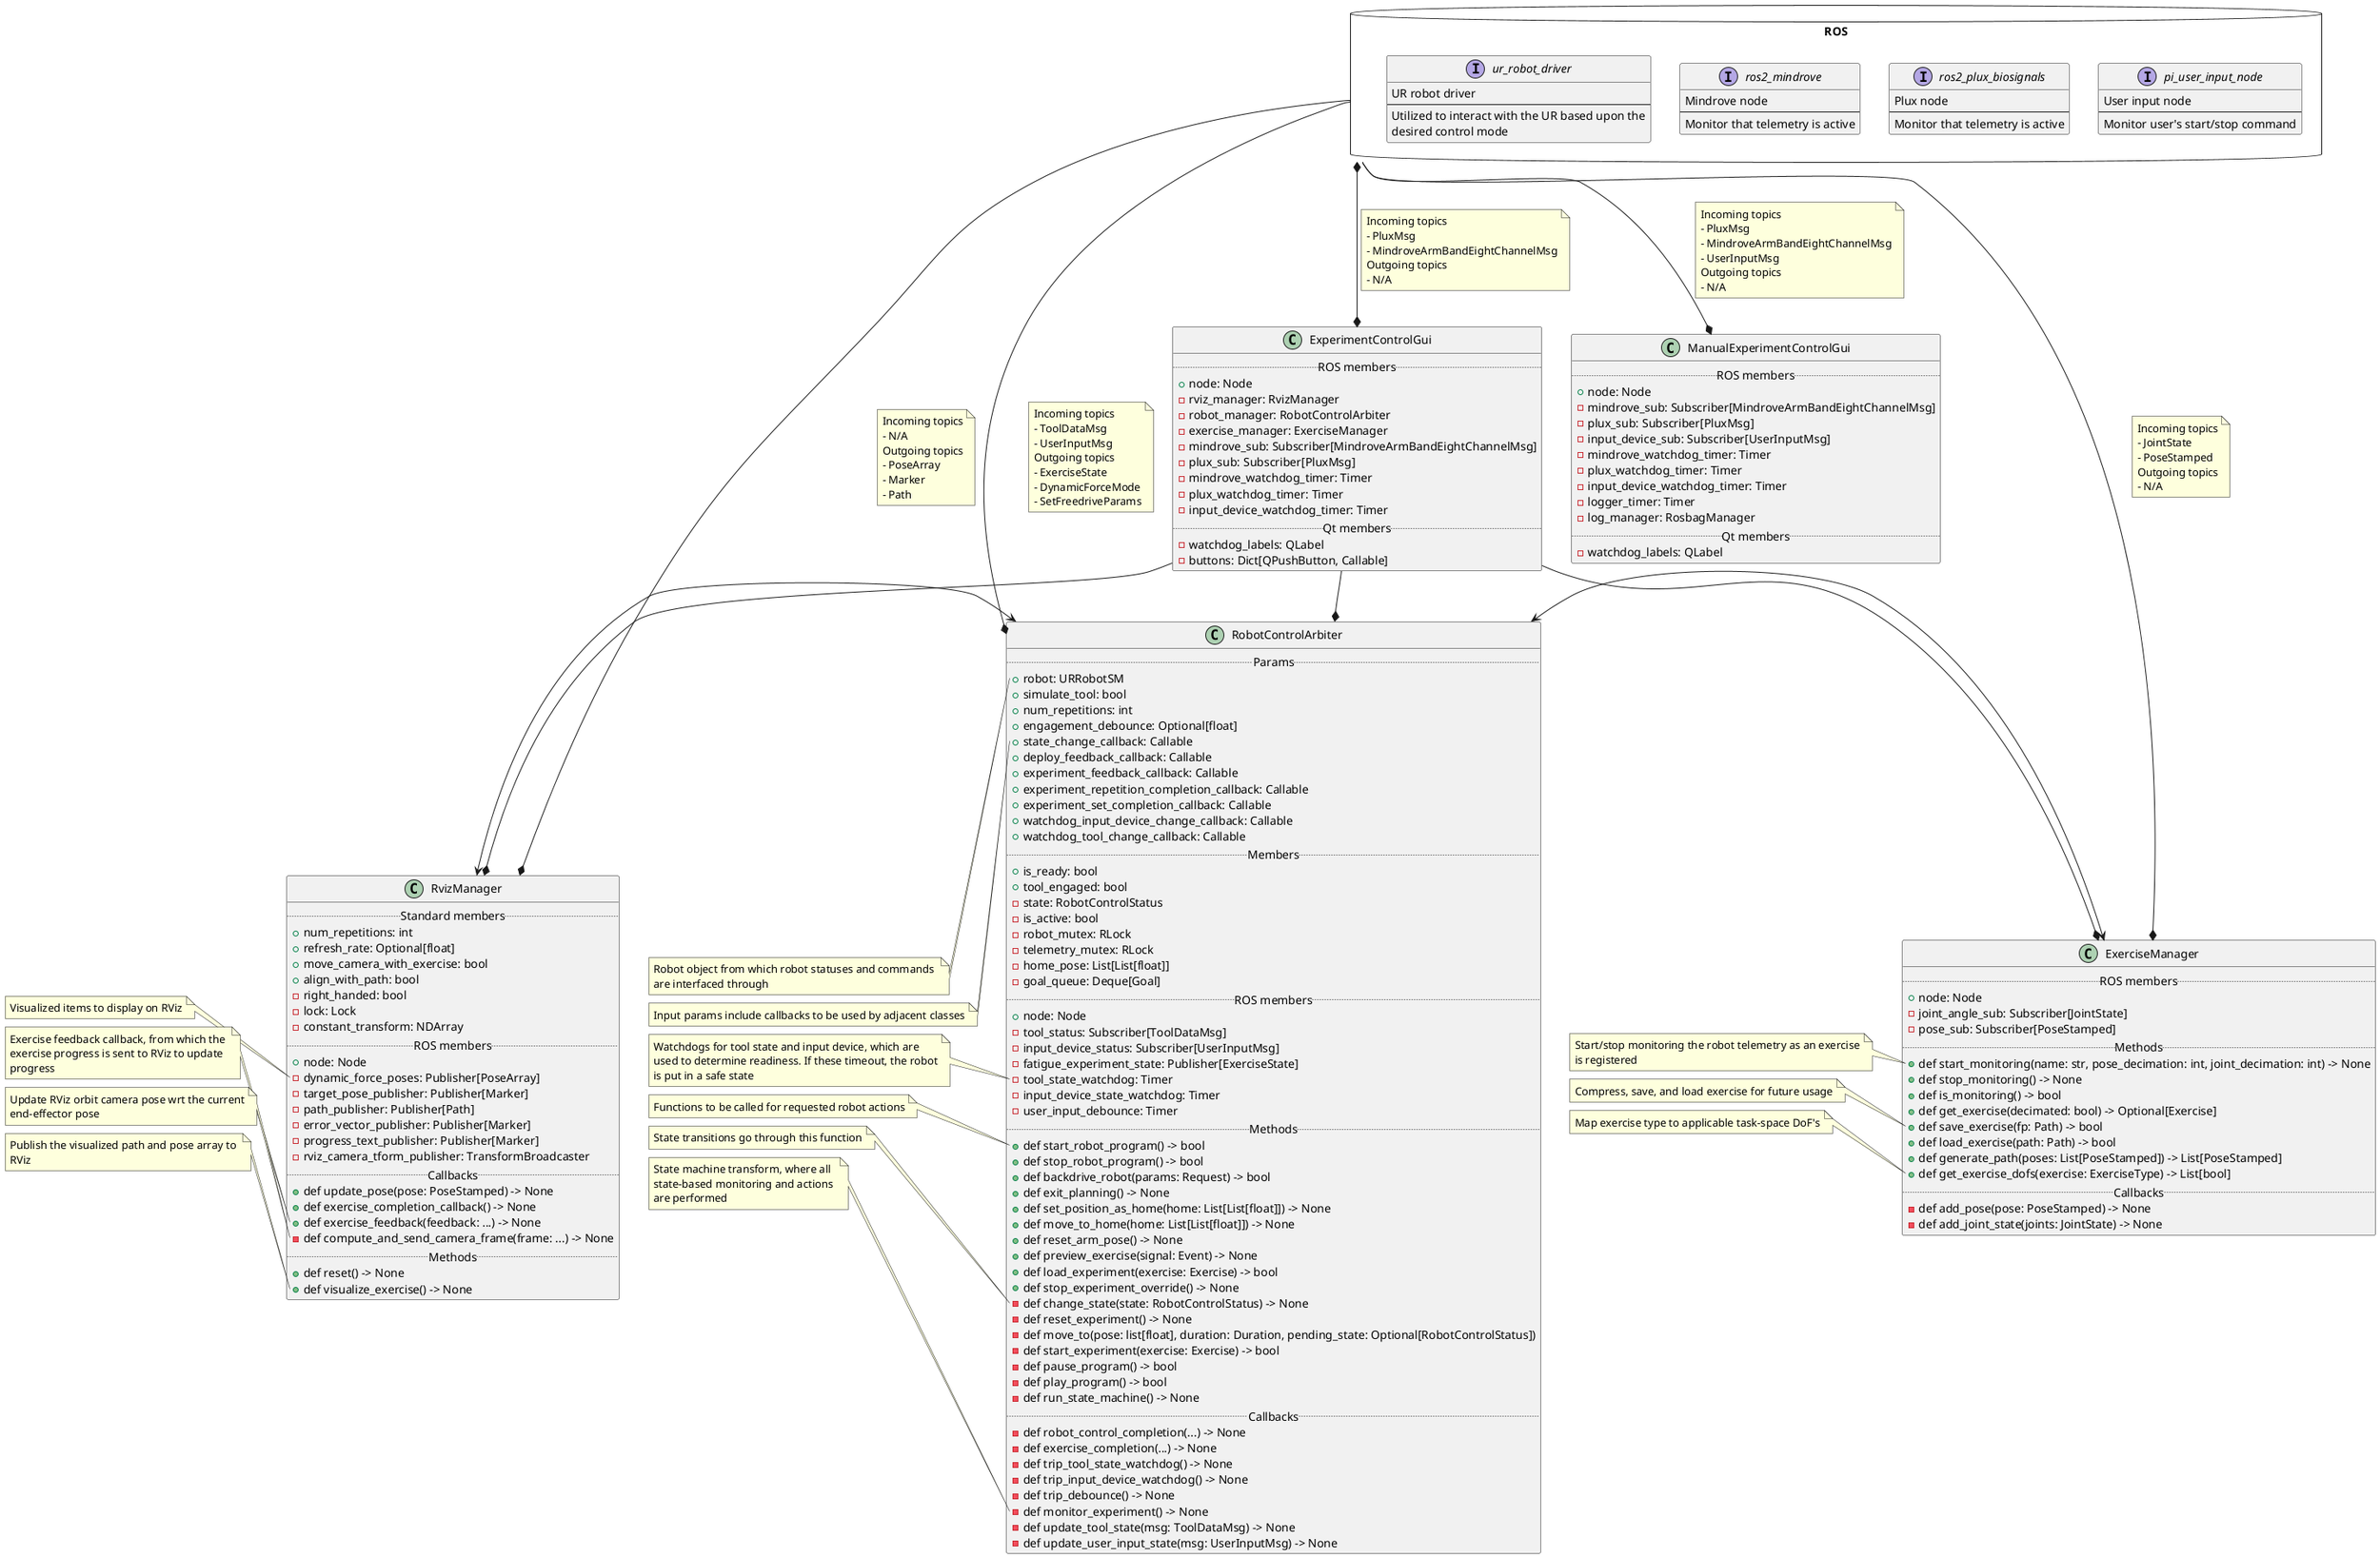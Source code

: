 @startuml

class ManualExperimentControlGui {
    ..ROS members..
    + node: Node
    - mindrove_sub: Subscriber[MindroveArmBandEightChannelMsg]
    - plux_sub: Subscriber[PluxMsg]
    - input_device_sub: Subscriber[UserInputMsg]
    - mindrove_watchdog_timer: Timer
    - plux_watchdog_timer: Timer
    - input_device_watchdog_timer: Timer
    - logger_timer: Timer
    - log_manager: RosbagManager
    ..Qt members..
    - watchdog_labels: QLabel
}

class ExperimentControlGui {
    ..ROS members..
    + node: Node
    - rviz_manager: RvizManager
    - robot_manager: RobotControlArbiter
    - exercise_manager: ExerciseManager
    - mindrove_sub: Subscriber[MindroveArmBandEightChannelMsg]
    - plux_sub: Subscriber[PluxMsg]
    - mindrove_watchdog_timer: Timer
    - plux_watchdog_timer: Timer
    - input_device_watchdog_timer: Timer
    ..Qt members..
    - watchdog_labels: QLabel
    - buttons: Dict[QPushButton, Callable]
}

class RobotControlArbiter {
    ..Params..
    + robot: URRobotSM
    + simulate_tool: bool
    + num_repetitions: int
    + engagement_debounce: Optional[float]
    + state_change_callback: Callable
    + deploy_feedback_callback: Callable
    + experiment_feedback_callback: Callable
    + experiment_repetition_completion_callback: Callable
    + experiment_set_completion_callback: Callable
    + watchdog_input_device_change_callback: Callable
    + watchdog_tool_change_callback: Callable
    ..Members..
    + is_ready: bool
    + tool_engaged: bool
    - state: RobotControlStatus
    - is_active: bool
    - robot_mutex: RLock
    - telemetry_mutex: RLock
    - home_pose: List[List[float]]
    - goal_queue: Deque[Goal]
    ..ROS members..
    + node: Node
    - tool_status: Subscriber[ToolDataMsg]
    - input_device_status: Subscriber[UserInputMsg]
    - fatigue_experiment_state: Publisher[ExerciseState]
    - tool_state_watchdog: Timer
    - input_device_state_watchdog: Timer
    - user_input_debounce: Timer
    ..Methods..
    + def start_robot_program() -> bool
    + def stop_robot_program() -> bool
    + def backdrive_robot(params: Request) -> bool
    + def exit_planning() -> None
    + def set_position_as_home(home: List[List[float]]) -> None
    + def move_to_home(home: List[List[float]]) -> None
    + def reset_arm_pose() -> None
    + def preview_exercise(signal: Event) -> None
    + def load_experiment(exercise: Exercise) -> bool
    + def stop_experiment_override() -> None
    - def change_state(state: RobotControlStatus) -> None
    - def reset_experiment() -> None
    - def move_to(pose: list[float], duration: Duration, pending_state: Optional[RobotControlStatus])
    - def start_experiment(exercise: Exercise) -> bool
    - def pause_program() -> bool
    - def play_program() -> bool
    - def run_state_machine() -> None
    ..Callbacks..
    - def robot_control_completion(...) -> None
    - def exercise_completion(...) -> None
    - def trip_tool_state_watchdog() -> None
    - def trip_input_device_watchdog() -> None
    - def trip_debounce() -> None
    - def monitor_experiment() -> None
    - def update_tool_state(msg: ToolDataMsg) -> None
    - def update_user_input_state(msg: UserInputMsg) -> None
}

class RvizManager {
    ..Standard members..
    + num_repetitions: int
    + refresh_rate: Optional[float]
    + move_camera_with_exercise: bool
    + align_with_path: bool
    - right_handed: bool
    - lock: Lock
    - constant_transform: NDArray
    ..ROS members..
    + node: Node
    - dynamic_force_poses: Publisher[PoseArray]
    - target_pose_publisher: Publisher[Marker]
    - path_publisher: Publisher[Path]
    - error_vector_publisher: Publisher[Marker]
    - progress_text_publisher: Publisher[Marker]
    - rviz_camera_tform_publisher: TransformBroadcaster
    ..Callbacks..
    + def update_pose(pose: PoseStamped) -> None
    + def exercise_completion_callback() -> None
    + def exercise_feedback(feedback: ...) -> None
    - def compute_and_send_camera_frame(frame: ...) -> None
    ..Methods..
    + def reset() -> None
    + def visualize_exercise() -> None
}

class ExerciseManager {
    ..ROS members..
    + node: Node
    - joint_angle_sub: Subscriber[JointState]
    - pose_sub: Subscriber[PoseStamped]
    ..Methods..
    + def start_monitoring(name: str, pose_decimation: int, joint_decimation: int) -> None
    + def stop_monitoring() -> None
    + def is_monitoring() -> bool
    + def get_exercise(decimated: bool) -> Optional[Exercise]
    + def save_exercise(fp: Path) -> bool
    + def load_exercise(path: Path) -> bool
    + def generate_path(poses: List[PoseStamped]) -> List[PoseStamped]
    + def get_exercise_dofs(exercise: ExerciseType) -> List[bool]
    ..Callbacks..
    - def add_pose(pose: PoseStamped) -> None
    - def add_joint_state(joints: JointState) -> None
}

package ROS <<database>> {
    interface ur_robot_driver {
        UR robot driver
        --
        Utilized to interact with the UR based upon the
        desired control mode
    }
    interface ros2_mindrove {
        Mindrove node
        --
        Monitor that telemetry is active
    }
    interface ros2_plux_biosignals {
        Plux node
        --
        Monitor that telemetry is active
    }
    interface pi_user_input_node {
        User input node
        --
        Monitor user's start/stop command
    }
    ur_robot_driver -right[hidden]- ros2_mindrove
    ros2_mindrove -right[hidden]- ros2_plux_biosignals
    ros2_plux_biosignals -right[hidden]- pi_user_input_node
}

ROS *-down-* ExperimentControlGui : " "
note on link
Incoming topics
- PluxMsg
- MindroveArmBandEightChannelMsg
Outgoing topics
- N/A
end note

ROS -down-* ManualExperimentControlGui : " "
note on link
Incoming topics
- PluxMsg
- MindroveArmBandEightChannelMsg
- UserInputMsg
Outgoing topics
- N/A
end note

ROS -down-* RobotControlArbiter : " "
note on link
Incoming topics
- ToolDataMsg
- UserInputMsg
Outgoing topics
- ExerciseState
- DynamicForceMode
- SetFreedriveParams
end note

ROS -down-* RvizManager : " "
note on link
Incoming topics
- N/A
Outgoing topics
- PoseArray
- Marker
- Path
end note

ROS -down-* ExerciseManager : " "
note on link
Incoming topics
- JointState
- PoseStamped
Outgoing topics
- N/A
end note

ExperimentControlGui -down-* RobotControlArbiter
ExperimentControlGui -down-* RvizManager
ExperimentControlGui -down-* ExerciseManager

ExperimentControlGui -right[hidden]- ManualExperimentControlGui

RobotControlArbiter <-left-> RvizManager
RobotControlArbiter <-right-> ExerciseManager

note left of RvizManager::dynamic_force_poses
Visualized items to display on RViz
end note

note left of RvizManager::exercise_feedback
Exercise feedback callback, from which the 
exercise progress is sent to RViz to update 
progress
end note

note left of RvizManager::compute_and_send_camera_frame
Update RViz orbit camera pose wrt the current
end-effector pose
end note

note left of RvizManager::visualize_exercise
Publish the visualized path and pose array to 
RViz
end note

note left of RobotControlArbiter::robot
Robot object from which robot statuses and commands 
are interfaced through
end note

note left of RobotControlArbiter::state_change_callback
Input params include callbacks to be used by adjacent classes
end note

note left of RobotControlArbiter::tool_state_watchdog
Watchdogs for tool state and input device, which are
used to determine readiness. If these timeout, the robot
is put in a safe state
end note

note left of RobotControlArbiter::start_robot_program
Functions to be called for requested robot actions
end note

note left of RobotControlArbiter::change_state
State transitions go through this function
end note

note left of RobotControlArbiter::monitor_experiment
State machine transform, where all 
state-based monitoring and actions 
are performed
end note

note left of ExerciseManager::start_monitoring
Start/stop monitoring the robot telemetry as an exercise
is registered
end note

note left of ExerciseManager::save_exercise
Compress, save, and load exercise for future usage
end note

note left of ExerciseManager::get_exercise_dofs
Map exercise type to applicable task-space DoF's
end note

@enduml